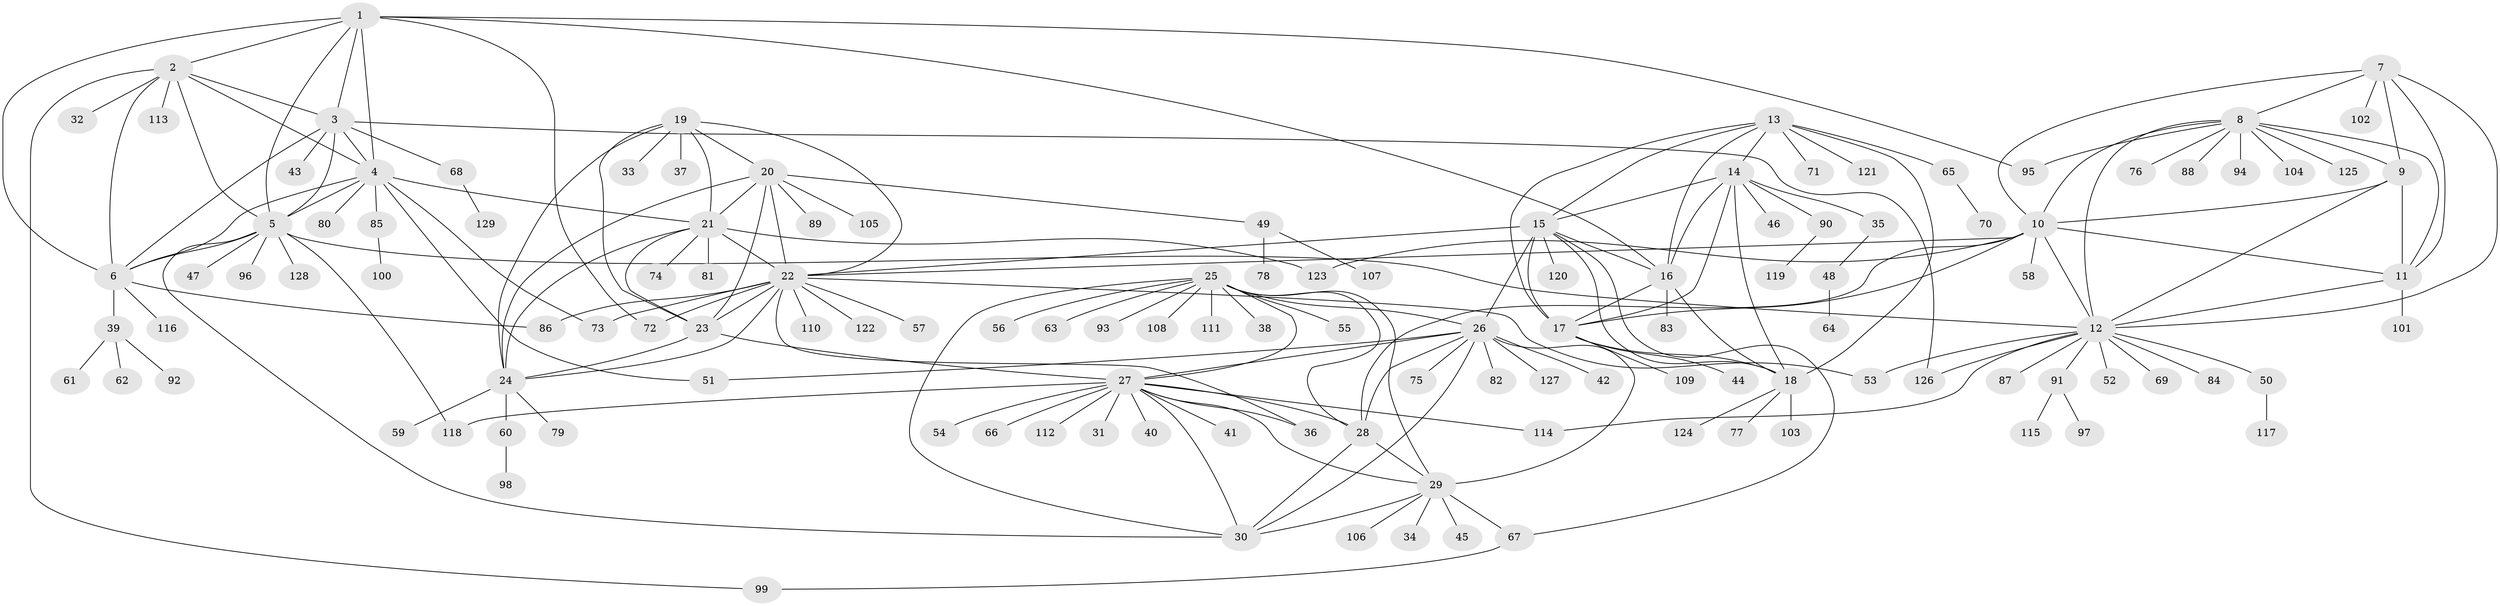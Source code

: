 // Generated by graph-tools (version 1.1) at 2025/15/03/09/25 04:15:43]
// undirected, 129 vertices, 197 edges
graph export_dot {
graph [start="1"]
  node [color=gray90,style=filled];
  1;
  2;
  3;
  4;
  5;
  6;
  7;
  8;
  9;
  10;
  11;
  12;
  13;
  14;
  15;
  16;
  17;
  18;
  19;
  20;
  21;
  22;
  23;
  24;
  25;
  26;
  27;
  28;
  29;
  30;
  31;
  32;
  33;
  34;
  35;
  36;
  37;
  38;
  39;
  40;
  41;
  42;
  43;
  44;
  45;
  46;
  47;
  48;
  49;
  50;
  51;
  52;
  53;
  54;
  55;
  56;
  57;
  58;
  59;
  60;
  61;
  62;
  63;
  64;
  65;
  66;
  67;
  68;
  69;
  70;
  71;
  72;
  73;
  74;
  75;
  76;
  77;
  78;
  79;
  80;
  81;
  82;
  83;
  84;
  85;
  86;
  87;
  88;
  89;
  90;
  91;
  92;
  93;
  94;
  95;
  96;
  97;
  98;
  99;
  100;
  101;
  102;
  103;
  104;
  105;
  106;
  107;
  108;
  109;
  110;
  111;
  112;
  113;
  114;
  115;
  116;
  117;
  118;
  119;
  120;
  121;
  122;
  123;
  124;
  125;
  126;
  127;
  128;
  129;
  1 -- 2;
  1 -- 3;
  1 -- 4;
  1 -- 5;
  1 -- 6;
  1 -- 16;
  1 -- 72;
  1 -- 95;
  2 -- 3;
  2 -- 4;
  2 -- 5;
  2 -- 6;
  2 -- 32;
  2 -- 99;
  2 -- 113;
  3 -- 4;
  3 -- 5;
  3 -- 6;
  3 -- 43;
  3 -- 68;
  3 -- 126;
  4 -- 5;
  4 -- 6;
  4 -- 21;
  4 -- 51;
  4 -- 73;
  4 -- 80;
  4 -- 85;
  5 -- 6;
  5 -- 12;
  5 -- 30;
  5 -- 47;
  5 -- 96;
  5 -- 118;
  5 -- 128;
  6 -- 39;
  6 -- 86;
  6 -- 116;
  7 -- 8;
  7 -- 9;
  7 -- 10;
  7 -- 11;
  7 -- 12;
  7 -- 102;
  8 -- 9;
  8 -- 10;
  8 -- 11;
  8 -- 12;
  8 -- 76;
  8 -- 88;
  8 -- 94;
  8 -- 95;
  8 -- 104;
  8 -- 125;
  9 -- 10;
  9 -- 11;
  9 -- 12;
  10 -- 11;
  10 -- 12;
  10 -- 17;
  10 -- 22;
  10 -- 28;
  10 -- 58;
  10 -- 123;
  11 -- 12;
  11 -- 101;
  12 -- 50;
  12 -- 52;
  12 -- 53;
  12 -- 69;
  12 -- 84;
  12 -- 87;
  12 -- 91;
  12 -- 114;
  12 -- 126;
  13 -- 14;
  13 -- 15;
  13 -- 16;
  13 -- 17;
  13 -- 18;
  13 -- 65;
  13 -- 71;
  13 -- 121;
  14 -- 15;
  14 -- 16;
  14 -- 17;
  14 -- 18;
  14 -- 35;
  14 -- 46;
  14 -- 90;
  15 -- 16;
  15 -- 17;
  15 -- 18;
  15 -- 22;
  15 -- 26;
  15 -- 67;
  15 -- 120;
  16 -- 17;
  16 -- 18;
  16 -- 83;
  17 -- 18;
  17 -- 44;
  17 -- 109;
  18 -- 77;
  18 -- 103;
  18 -- 124;
  19 -- 20;
  19 -- 21;
  19 -- 22;
  19 -- 23;
  19 -- 24;
  19 -- 33;
  19 -- 37;
  20 -- 21;
  20 -- 22;
  20 -- 23;
  20 -- 24;
  20 -- 49;
  20 -- 89;
  20 -- 105;
  21 -- 22;
  21 -- 23;
  21 -- 24;
  21 -- 74;
  21 -- 81;
  21 -- 123;
  22 -- 23;
  22 -- 24;
  22 -- 36;
  22 -- 53;
  22 -- 57;
  22 -- 72;
  22 -- 73;
  22 -- 86;
  22 -- 110;
  22 -- 122;
  23 -- 24;
  23 -- 27;
  24 -- 59;
  24 -- 60;
  24 -- 79;
  25 -- 26;
  25 -- 27;
  25 -- 28;
  25 -- 29;
  25 -- 30;
  25 -- 38;
  25 -- 55;
  25 -- 56;
  25 -- 63;
  25 -- 93;
  25 -- 108;
  25 -- 111;
  26 -- 27;
  26 -- 28;
  26 -- 29;
  26 -- 30;
  26 -- 42;
  26 -- 51;
  26 -- 75;
  26 -- 82;
  26 -- 127;
  27 -- 28;
  27 -- 29;
  27 -- 30;
  27 -- 31;
  27 -- 36;
  27 -- 40;
  27 -- 41;
  27 -- 54;
  27 -- 66;
  27 -- 112;
  27 -- 114;
  27 -- 118;
  28 -- 29;
  28 -- 30;
  29 -- 30;
  29 -- 34;
  29 -- 45;
  29 -- 67;
  29 -- 106;
  35 -- 48;
  39 -- 61;
  39 -- 62;
  39 -- 92;
  48 -- 64;
  49 -- 78;
  49 -- 107;
  50 -- 117;
  60 -- 98;
  65 -- 70;
  67 -- 99;
  68 -- 129;
  85 -- 100;
  90 -- 119;
  91 -- 97;
  91 -- 115;
}

